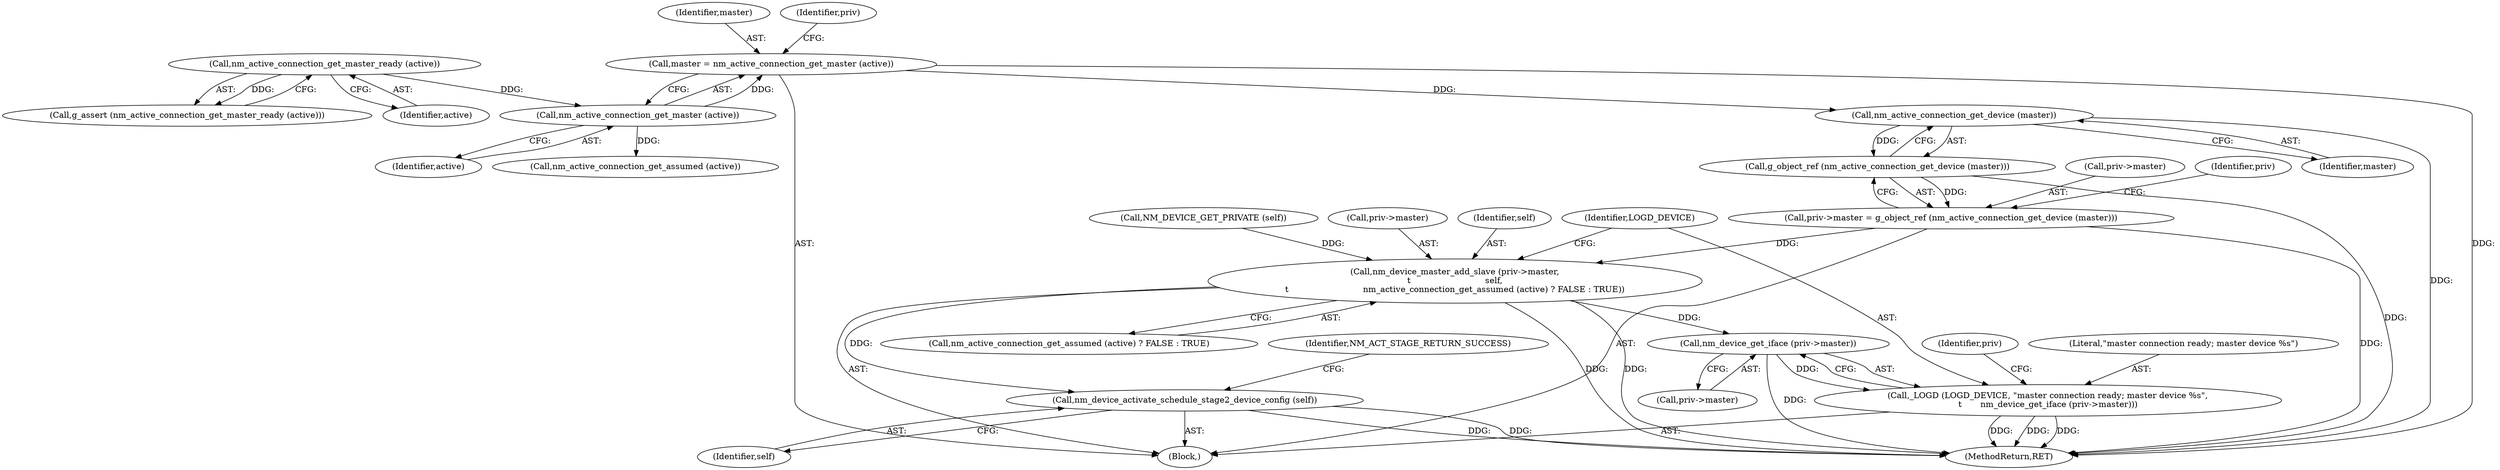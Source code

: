 digraph "0_NetworkManager_d5fc88e573fa58b93034b04d35a2454f5d28cad9@API" {
"1003549" [label="(Call,master = nm_active_connection_get_master (active))"];
"1003551" [label="(Call,nm_active_connection_get_master (active))"];
"1003547" [label="(Call,nm_active_connection_get_master_ready (active))"];
"1003558" [label="(Call,nm_active_connection_get_device (master))"];
"1003557" [label="(Call,g_object_ref (nm_active_connection_get_device (master)))"];
"1003553" [label="(Call,priv->master = g_object_ref (nm_active_connection_get_device (master)))"];
"1003560" [label="(Call,nm_device_master_add_slave (priv->master,\n\t                            self,\n\t                            nm_active_connection_get_assumed (active) ? FALSE : TRUE))"];
"1003573" [label="(Call,nm_device_get_iface (priv->master))"];
"1003570" [label="(Call,_LOGD (LOGD_DEVICE, \"master connection ready; master device %s\",\n\t       nm_device_get_iface (priv->master)))"];
"1003592" [label="(Call,nm_device_activate_schedule_stage2_device_config (self))"];
"1003546" [label="(Call,g_assert (nm_active_connection_get_master_ready (active)))"];
"1003557" [label="(Call,g_object_ref (nm_active_connection_get_device (master)))"];
"1003558" [label="(Call,nm_active_connection_get_device (master))"];
"1003559" [label="(Identifier,master)"];
"1003593" [label="(Identifier,self)"];
"1003566" [label="(Call,nm_active_connection_get_assumed (active))"];
"1003548" [label="(Identifier,active)"];
"1003550" [label="(Identifier,master)"];
"1003571" [label="(Identifier,LOGD_DEVICE)"];
"1003579" [label="(Identifier,priv)"];
"1003572" [label="(Literal,\"master connection ready; master device %s\")"];
"1003537" [label="(Call,NM_DEVICE_GET_PRIVATE (self))"];
"1003552" [label="(Identifier,active)"];
"1003547" [label="(Call,nm_active_connection_get_master_ready (active))"];
"1003533" [label="(Block,)"];
"1003562" [label="(Identifier,priv)"];
"1003561" [label="(Call,priv->master)"];
"1003592" [label="(Call,nm_device_activate_schedule_stage2_device_config (self))"];
"1003560" [label="(Call,nm_device_master_add_slave (priv->master,\n\t                            self,\n\t                            nm_active_connection_get_assumed (active) ? FALSE : TRUE))"];
"1003551" [label="(Call,nm_active_connection_get_master (active))"];
"1003555" [label="(Identifier,priv)"];
"1003565" [label="(Call,nm_active_connection_get_assumed (active) ? FALSE : TRUE)"];
"1003564" [label="(Identifier,self)"];
"1003554" [label="(Call,priv->master)"];
"1003553" [label="(Call,priv->master = g_object_ref (nm_active_connection_get_device (master)))"];
"1003574" [label="(Call,priv->master)"];
"1003596" [label="(Identifier,NM_ACT_STAGE_RETURN_SUCCESS)"];
"1003570" [label="(Call,_LOGD (LOGD_DEVICE, \"master connection ready; master device %s\",\n\t       nm_device_get_iface (priv->master)))"];
"1003549" [label="(Call,master = nm_active_connection_get_master (active))"];
"1007368" [label="(MethodReturn,RET)"];
"1003573" [label="(Call,nm_device_get_iface (priv->master))"];
"1003549" -> "1003533"  [label="AST: "];
"1003549" -> "1003551"  [label="CFG: "];
"1003550" -> "1003549"  [label="AST: "];
"1003551" -> "1003549"  [label="AST: "];
"1003555" -> "1003549"  [label="CFG: "];
"1003549" -> "1007368"  [label="DDG: "];
"1003551" -> "1003549"  [label="DDG: "];
"1003549" -> "1003558"  [label="DDG: "];
"1003551" -> "1003552"  [label="CFG: "];
"1003552" -> "1003551"  [label="AST: "];
"1003547" -> "1003551"  [label="DDG: "];
"1003551" -> "1003566"  [label="DDG: "];
"1003547" -> "1003546"  [label="AST: "];
"1003547" -> "1003548"  [label="CFG: "];
"1003548" -> "1003547"  [label="AST: "];
"1003546" -> "1003547"  [label="CFG: "];
"1003547" -> "1003546"  [label="DDG: "];
"1003558" -> "1003557"  [label="AST: "];
"1003558" -> "1003559"  [label="CFG: "];
"1003559" -> "1003558"  [label="AST: "];
"1003557" -> "1003558"  [label="CFG: "];
"1003558" -> "1007368"  [label="DDG: "];
"1003558" -> "1003557"  [label="DDG: "];
"1003557" -> "1003553"  [label="AST: "];
"1003553" -> "1003557"  [label="CFG: "];
"1003557" -> "1007368"  [label="DDG: "];
"1003557" -> "1003553"  [label="DDG: "];
"1003553" -> "1003533"  [label="AST: "];
"1003554" -> "1003553"  [label="AST: "];
"1003562" -> "1003553"  [label="CFG: "];
"1003553" -> "1007368"  [label="DDG: "];
"1003553" -> "1003560"  [label="DDG: "];
"1003560" -> "1003533"  [label="AST: "];
"1003560" -> "1003565"  [label="CFG: "];
"1003561" -> "1003560"  [label="AST: "];
"1003564" -> "1003560"  [label="AST: "];
"1003565" -> "1003560"  [label="AST: "];
"1003571" -> "1003560"  [label="CFG: "];
"1003560" -> "1007368"  [label="DDG: "];
"1003560" -> "1007368"  [label="DDG: "];
"1003537" -> "1003560"  [label="DDG: "];
"1003560" -> "1003573"  [label="DDG: "];
"1003560" -> "1003592"  [label="DDG: "];
"1003573" -> "1003570"  [label="AST: "];
"1003573" -> "1003574"  [label="CFG: "];
"1003574" -> "1003573"  [label="AST: "];
"1003570" -> "1003573"  [label="CFG: "];
"1003573" -> "1007368"  [label="DDG: "];
"1003573" -> "1003570"  [label="DDG: "];
"1003570" -> "1003533"  [label="AST: "];
"1003571" -> "1003570"  [label="AST: "];
"1003572" -> "1003570"  [label="AST: "];
"1003579" -> "1003570"  [label="CFG: "];
"1003570" -> "1007368"  [label="DDG: "];
"1003570" -> "1007368"  [label="DDG: "];
"1003570" -> "1007368"  [label="DDG: "];
"1003592" -> "1003533"  [label="AST: "];
"1003592" -> "1003593"  [label="CFG: "];
"1003593" -> "1003592"  [label="AST: "];
"1003596" -> "1003592"  [label="CFG: "];
"1003592" -> "1007368"  [label="DDG: "];
"1003592" -> "1007368"  [label="DDG: "];
}
